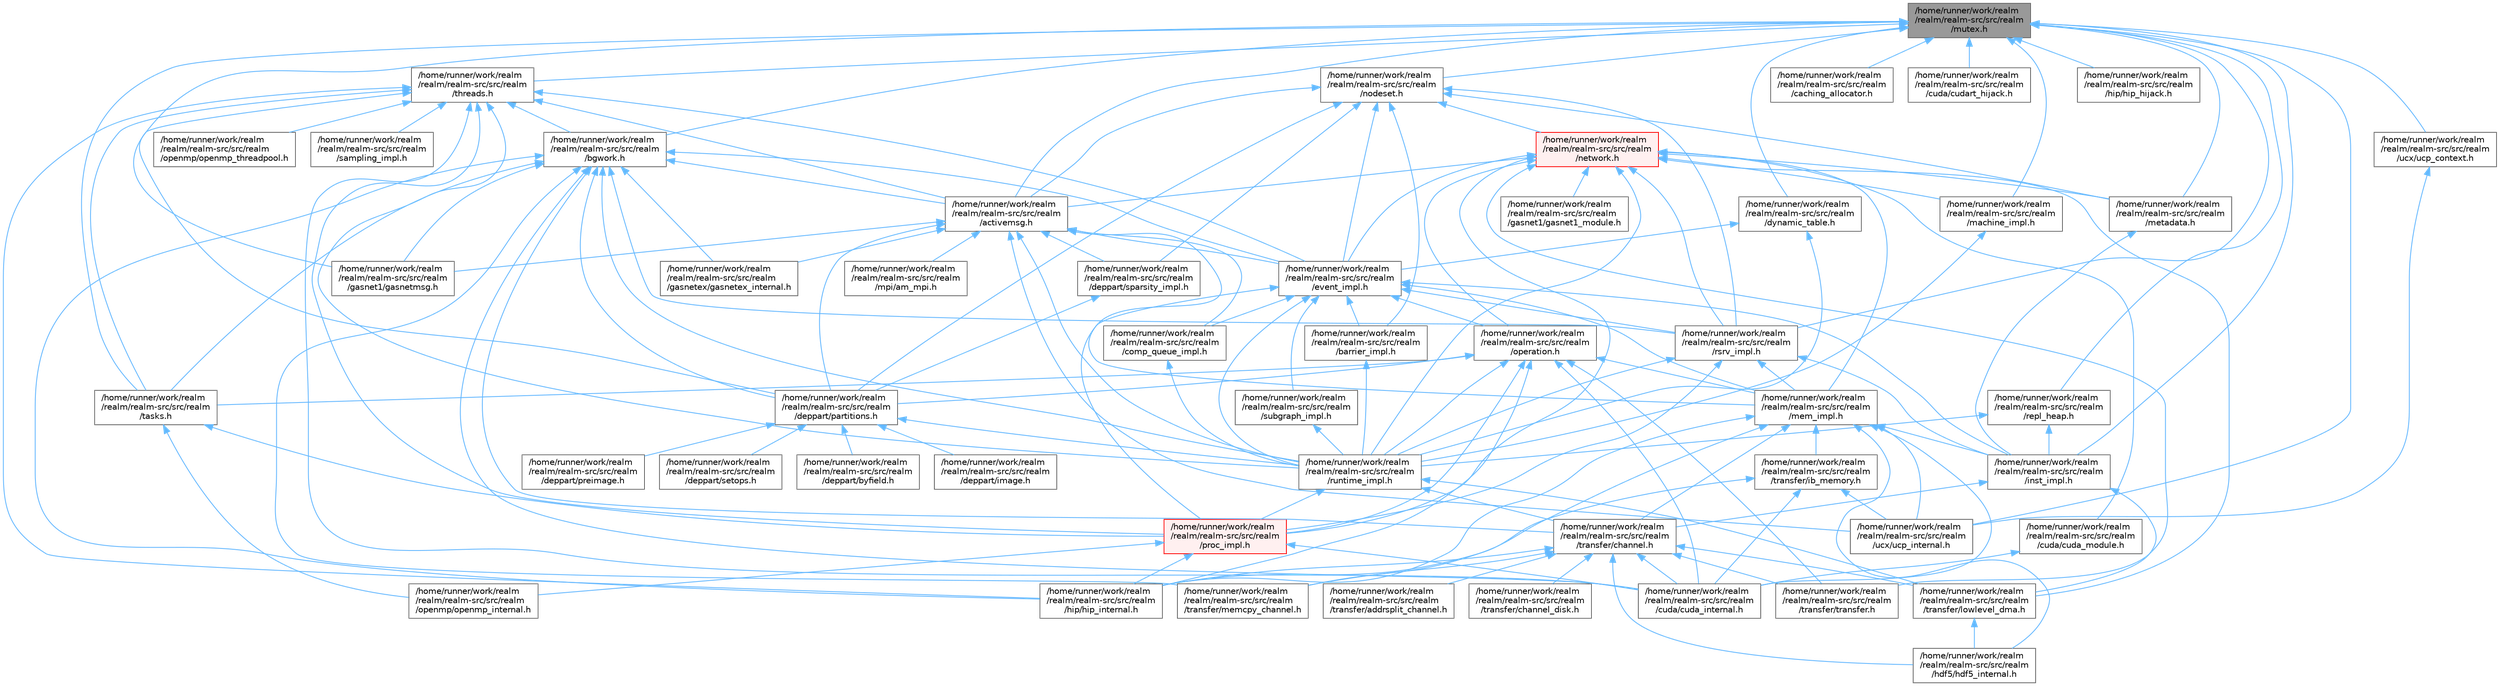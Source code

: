 digraph "/home/runner/work/realm/realm/realm-src/src/realm/mutex.h"
{
 // LATEX_PDF_SIZE
  bgcolor="transparent";
  edge [fontname=Helvetica,fontsize=10,labelfontname=Helvetica,labelfontsize=10];
  node [fontname=Helvetica,fontsize=10,shape=box,height=0.2,width=0.4];
  Node1 [id="Node000001",label="/home/runner/work/realm\l/realm/realm-src/src/realm\l/mutex.h",height=0.2,width=0.4,color="gray40", fillcolor="grey60", style="filled", fontcolor="black",tooltip=" "];
  Node1 -> Node2 [id="edge1_Node000001_Node000002",dir="back",color="steelblue1",style="solid",tooltip=" "];
  Node2 [id="Node000002",label="/home/runner/work/realm\l/realm/realm-src/src/realm\l/activemsg.h",height=0.2,width=0.4,color="grey40", fillcolor="white", style="filled",URL="$activemsg_8h.html",tooltip=" "];
  Node2 -> Node3 [id="edge2_Node000002_Node000003",dir="back",color="steelblue1",style="solid",tooltip=" "];
  Node3 [id="Node000003",label="/home/runner/work/realm\l/realm/realm-src/src/realm\l/comp_queue_impl.h",height=0.2,width=0.4,color="grey40", fillcolor="white", style="filled",URL="$comp__queue__impl_8h.html",tooltip=" "];
  Node3 -> Node4 [id="edge3_Node000003_Node000004",dir="back",color="steelblue1",style="solid",tooltip=" "];
  Node4 [id="Node000004",label="/home/runner/work/realm\l/realm/realm-src/src/realm\l/runtime_impl.h",height=0.2,width=0.4,color="grey40", fillcolor="white", style="filled",URL="$runtime__impl_8h.html",tooltip=" "];
  Node4 -> Node5 [id="edge4_Node000004_Node000005",dir="back",color="steelblue1",style="solid",tooltip=" "];
  Node5 [id="Node000005",label="/home/runner/work/realm\l/realm/realm-src/src/realm\l/proc_impl.h",height=0.2,width=0.4,color="red", fillcolor="#FFF0F0", style="filled",URL="$proc__impl_8h.html",tooltip=" "];
  Node5 -> Node6 [id="edge5_Node000005_Node000006",dir="back",color="steelblue1",style="solid",tooltip=" "];
  Node6 [id="Node000006",label="/home/runner/work/realm\l/realm/realm-src/src/realm\l/cuda/cuda_internal.h",height=0.2,width=0.4,color="grey40", fillcolor="white", style="filled",URL="$cuda__internal_8h.html",tooltip=" "];
  Node5 -> Node7 [id="edge6_Node000005_Node000007",dir="back",color="steelblue1",style="solid",tooltip=" "];
  Node7 [id="Node000007",label="/home/runner/work/realm\l/realm/realm-src/src/realm\l/hip/hip_internal.h",height=0.2,width=0.4,color="grey40", fillcolor="white", style="filled",URL="$hip__internal_8h.html",tooltip=" "];
  Node5 -> Node9 [id="edge7_Node000005_Node000009",dir="back",color="steelblue1",style="solid",tooltip=" "];
  Node9 [id="Node000009",label="/home/runner/work/realm\l/realm/realm-src/src/realm\l/openmp/openmp_internal.h",height=0.2,width=0.4,color="grey40", fillcolor="white", style="filled",URL="$openmp__internal_8h.html",tooltip=" "];
  Node4 -> Node11 [id="edge8_Node000004_Node000011",dir="back",color="steelblue1",style="solid",tooltip=" "];
  Node11 [id="Node000011",label="/home/runner/work/realm\l/realm/realm-src/src/realm\l/transfer/channel.h",height=0.2,width=0.4,color="grey40", fillcolor="white", style="filled",URL="$channel_8h.html",tooltip=" "];
  Node11 -> Node6 [id="edge9_Node000011_Node000006",dir="back",color="steelblue1",style="solid",tooltip=" "];
  Node11 -> Node12 [id="edge10_Node000011_Node000012",dir="back",color="steelblue1",style="solid",tooltip=" "];
  Node12 [id="Node000012",label="/home/runner/work/realm\l/realm/realm-src/src/realm\l/hdf5/hdf5_internal.h",height=0.2,width=0.4,color="grey40", fillcolor="white", style="filled",URL="$hdf5__internal_8h.html",tooltip=" "];
  Node11 -> Node7 [id="edge11_Node000011_Node000007",dir="back",color="steelblue1",style="solid",tooltip=" "];
  Node11 -> Node13 [id="edge12_Node000011_Node000013",dir="back",color="steelblue1",style="solid",tooltip=" "];
  Node13 [id="Node000013",label="/home/runner/work/realm\l/realm/realm-src/src/realm\l/transfer/addrsplit_channel.h",height=0.2,width=0.4,color="grey40", fillcolor="white", style="filled",URL="$addrsplit__channel_8h.html",tooltip=" "];
  Node11 -> Node14 [id="edge13_Node000011_Node000014",dir="back",color="steelblue1",style="solid",tooltip=" "];
  Node14 [id="Node000014",label="/home/runner/work/realm\l/realm/realm-src/src/realm\l/transfer/channel_disk.h",height=0.2,width=0.4,color="grey40", fillcolor="white", style="filled",URL="$channel__disk_8h.html",tooltip=" "];
  Node11 -> Node15 [id="edge14_Node000011_Node000015",dir="back",color="steelblue1",style="solid",tooltip=" "];
  Node15 [id="Node000015",label="/home/runner/work/realm\l/realm/realm-src/src/realm\l/transfer/lowlevel_dma.h",height=0.2,width=0.4,color="grey40", fillcolor="white", style="filled",URL="$lowlevel__dma_8h.html",tooltip=" "];
  Node15 -> Node12 [id="edge15_Node000015_Node000012",dir="back",color="steelblue1",style="solid",tooltip=" "];
  Node11 -> Node16 [id="edge16_Node000011_Node000016",dir="back",color="steelblue1",style="solid",tooltip=" "];
  Node16 [id="Node000016",label="/home/runner/work/realm\l/realm/realm-src/src/realm\l/transfer/memcpy_channel.h",height=0.2,width=0.4,color="grey40", fillcolor="white", style="filled",URL="$memcpy__channel_8h.html",tooltip=" "];
  Node11 -> Node17 [id="edge17_Node000011_Node000017",dir="back",color="steelblue1",style="solid",tooltip=" "];
  Node17 [id="Node000017",label="/home/runner/work/realm\l/realm/realm-src/src/realm\l/transfer/transfer.h",height=0.2,width=0.4,color="grey40", fillcolor="white", style="filled",URL="$transfer_8h.html",tooltip=" "];
  Node4 -> Node15 [id="edge18_Node000004_Node000015",dir="back",color="steelblue1",style="solid",tooltip=" "];
  Node2 -> Node18 [id="edge19_Node000002_Node000018",dir="back",color="steelblue1",style="solid",tooltip=" "];
  Node18 [id="Node000018",label="/home/runner/work/realm\l/realm/realm-src/src/realm\l/deppart/partitions.h",height=0.2,width=0.4,color="grey40", fillcolor="white", style="filled",URL="$partitions_8h.html",tooltip=" "];
  Node18 -> Node19 [id="edge20_Node000018_Node000019",dir="back",color="steelblue1",style="solid",tooltip=" "];
  Node19 [id="Node000019",label="/home/runner/work/realm\l/realm/realm-src/src/realm\l/deppart/byfield.h",height=0.2,width=0.4,color="grey40", fillcolor="white", style="filled",URL="$byfield_8h.html",tooltip=" "];
  Node18 -> Node20 [id="edge21_Node000018_Node000020",dir="back",color="steelblue1",style="solid",tooltip=" "];
  Node20 [id="Node000020",label="/home/runner/work/realm\l/realm/realm-src/src/realm\l/deppart/image.h",height=0.2,width=0.4,color="grey40", fillcolor="white", style="filled",URL="$image_8h.html",tooltip=" "];
  Node18 -> Node21 [id="edge22_Node000018_Node000021",dir="back",color="steelblue1",style="solid",tooltip=" "];
  Node21 [id="Node000021",label="/home/runner/work/realm\l/realm/realm-src/src/realm\l/deppart/preimage.h",height=0.2,width=0.4,color="grey40", fillcolor="white", style="filled",URL="$preimage_8h.html",tooltip=" "];
  Node18 -> Node22 [id="edge23_Node000018_Node000022",dir="back",color="steelblue1",style="solid",tooltip=" "];
  Node22 [id="Node000022",label="/home/runner/work/realm\l/realm/realm-src/src/realm\l/deppart/setops.h",height=0.2,width=0.4,color="grey40", fillcolor="white", style="filled",URL="$setops_8h.html",tooltip=" "];
  Node18 -> Node4 [id="edge24_Node000018_Node000004",dir="back",color="steelblue1",style="solid",tooltip=" "];
  Node2 -> Node23 [id="edge25_Node000002_Node000023",dir="back",color="steelblue1",style="solid",tooltip=" "];
  Node23 [id="Node000023",label="/home/runner/work/realm\l/realm/realm-src/src/realm\l/deppart/sparsity_impl.h",height=0.2,width=0.4,color="grey40", fillcolor="white", style="filled",URL="$sparsity__impl_8h.html",tooltip=" "];
  Node23 -> Node18 [id="edge26_Node000023_Node000018",dir="back",color="steelblue1",style="solid",tooltip=" "];
  Node2 -> Node24 [id="edge27_Node000002_Node000024",dir="back",color="steelblue1",style="solid",tooltip=" "];
  Node24 [id="Node000024",label="/home/runner/work/realm\l/realm/realm-src/src/realm\l/event_impl.h",height=0.2,width=0.4,color="grey40", fillcolor="white", style="filled",URL="$event__impl_8h.html",tooltip=" "];
  Node24 -> Node25 [id="edge28_Node000024_Node000025",dir="back",color="steelblue1",style="solid",tooltip=" "];
  Node25 [id="Node000025",label="/home/runner/work/realm\l/realm/realm-src/src/realm\l/barrier_impl.h",height=0.2,width=0.4,color="grey40", fillcolor="white", style="filled",URL="$barrier__impl_8h.html",tooltip=" "];
  Node25 -> Node4 [id="edge29_Node000025_Node000004",dir="back",color="steelblue1",style="solid",tooltip=" "];
  Node24 -> Node3 [id="edge30_Node000024_Node000003",dir="back",color="steelblue1",style="solid",tooltip=" "];
  Node24 -> Node26 [id="edge31_Node000024_Node000026",dir="back",color="steelblue1",style="solid",tooltip=" "];
  Node26 [id="Node000026",label="/home/runner/work/realm\l/realm/realm-src/src/realm\l/inst_impl.h",height=0.2,width=0.4,color="grey40", fillcolor="white", style="filled",URL="$inst__impl_8h.html",tooltip=" "];
  Node26 -> Node11 [id="edge32_Node000026_Node000011",dir="back",color="steelblue1",style="solid",tooltip=" "];
  Node26 -> Node15 [id="edge33_Node000026_Node000015",dir="back",color="steelblue1",style="solid",tooltip=" "];
  Node24 -> Node27 [id="edge34_Node000024_Node000027",dir="back",color="steelblue1",style="solid",tooltip=" "];
  Node27 [id="Node000027",label="/home/runner/work/realm\l/realm/realm-src/src/realm\l/mem_impl.h",height=0.2,width=0.4,color="grey40", fillcolor="white", style="filled",URL="$mem__impl_8h.html",tooltip=" "];
  Node27 -> Node6 [id="edge35_Node000027_Node000006",dir="back",color="steelblue1",style="solid",tooltip=" "];
  Node27 -> Node12 [id="edge36_Node000027_Node000012",dir="back",color="steelblue1",style="solid",tooltip=" "];
  Node27 -> Node7 [id="edge37_Node000027_Node000007",dir="back",color="steelblue1",style="solid",tooltip=" "];
  Node27 -> Node26 [id="edge38_Node000027_Node000026",dir="back",color="steelblue1",style="solid",tooltip=" "];
  Node27 -> Node11 [id="edge39_Node000027_Node000011",dir="back",color="steelblue1",style="solid",tooltip=" "];
  Node27 -> Node28 [id="edge40_Node000027_Node000028",dir="back",color="steelblue1",style="solid",tooltip=" "];
  Node28 [id="Node000028",label="/home/runner/work/realm\l/realm/realm-src/src/realm\l/transfer/ib_memory.h",height=0.2,width=0.4,color="grey40", fillcolor="white", style="filled",URL="$ib__memory_8h.html",tooltip=" "];
  Node28 -> Node6 [id="edge41_Node000028_Node000006",dir="back",color="steelblue1",style="solid",tooltip=" "];
  Node28 -> Node7 [id="edge42_Node000028_Node000007",dir="back",color="steelblue1",style="solid",tooltip=" "];
  Node28 -> Node29 [id="edge43_Node000028_Node000029",dir="back",color="steelblue1",style="solid",tooltip=" "];
  Node29 [id="Node000029",label="/home/runner/work/realm\l/realm/realm-src/src/realm\l/ucx/ucp_internal.h",height=0.2,width=0.4,color="grey40", fillcolor="white", style="filled",URL="$ucp__internal_8h.html",tooltip=" "];
  Node27 -> Node16 [id="edge44_Node000027_Node000016",dir="back",color="steelblue1",style="solid",tooltip=" "];
  Node27 -> Node29 [id="edge45_Node000027_Node000029",dir="back",color="steelblue1",style="solid",tooltip=" "];
  Node24 -> Node30 [id="edge46_Node000024_Node000030",dir="back",color="steelblue1",style="solid",tooltip=" "];
  Node30 [id="Node000030",label="/home/runner/work/realm\l/realm/realm-src/src/realm\l/operation.h",height=0.2,width=0.4,color="grey40", fillcolor="white", style="filled",URL="$operation_8h.html",tooltip=" "];
  Node30 -> Node6 [id="edge47_Node000030_Node000006",dir="back",color="steelblue1",style="solid",tooltip=" "];
  Node30 -> Node18 [id="edge48_Node000030_Node000018",dir="back",color="steelblue1",style="solid",tooltip=" "];
  Node30 -> Node7 [id="edge49_Node000030_Node000007",dir="back",color="steelblue1",style="solid",tooltip=" "];
  Node30 -> Node27 [id="edge50_Node000030_Node000027",dir="back",color="steelblue1",style="solid",tooltip=" "];
  Node30 -> Node5 [id="edge51_Node000030_Node000005",dir="back",color="steelblue1",style="solid",tooltip=" "];
  Node30 -> Node4 [id="edge52_Node000030_Node000004",dir="back",color="steelblue1",style="solid",tooltip=" "];
  Node30 -> Node31 [id="edge53_Node000030_Node000031",dir="back",color="steelblue1",style="solid",tooltip=" "];
  Node31 [id="Node000031",label="/home/runner/work/realm\l/realm/realm-src/src/realm\l/tasks.h",height=0.2,width=0.4,color="grey40", fillcolor="white", style="filled",URL="$tasks_8h.html",tooltip=" "];
  Node31 -> Node9 [id="edge54_Node000031_Node000009",dir="back",color="steelblue1",style="solid",tooltip=" "];
  Node31 -> Node5 [id="edge55_Node000031_Node000005",dir="back",color="steelblue1",style="solid",tooltip=" "];
  Node30 -> Node17 [id="edge56_Node000030_Node000017",dir="back",color="steelblue1",style="solid",tooltip=" "];
  Node24 -> Node5 [id="edge57_Node000024_Node000005",dir="back",color="steelblue1",style="solid",tooltip=" "];
  Node24 -> Node32 [id="edge58_Node000024_Node000032",dir="back",color="steelblue1",style="solid",tooltip=" "];
  Node32 [id="Node000032",label="/home/runner/work/realm\l/realm/realm-src/src/realm\l/rsrv_impl.h",height=0.2,width=0.4,color="grey40", fillcolor="white", style="filled",URL="$rsrv__impl_8h.html",tooltip=" "];
  Node32 -> Node26 [id="edge59_Node000032_Node000026",dir="back",color="steelblue1",style="solid",tooltip=" "];
  Node32 -> Node27 [id="edge60_Node000032_Node000027",dir="back",color="steelblue1",style="solid",tooltip=" "];
  Node32 -> Node5 [id="edge61_Node000032_Node000005",dir="back",color="steelblue1",style="solid",tooltip=" "];
  Node32 -> Node4 [id="edge62_Node000032_Node000004",dir="back",color="steelblue1",style="solid",tooltip=" "];
  Node24 -> Node4 [id="edge63_Node000024_Node000004",dir="back",color="steelblue1",style="solid",tooltip=" "];
  Node24 -> Node33 [id="edge64_Node000024_Node000033",dir="back",color="steelblue1",style="solid",tooltip=" "];
  Node33 [id="Node000033",label="/home/runner/work/realm\l/realm/realm-src/src/realm\l/subgraph_impl.h",height=0.2,width=0.4,color="grey40", fillcolor="white", style="filled",URL="$subgraph__impl_8h.html",tooltip=" "];
  Node33 -> Node4 [id="edge65_Node000033_Node000004",dir="back",color="steelblue1",style="solid",tooltip=" "];
  Node2 -> Node34 [id="edge66_Node000002_Node000034",dir="back",color="steelblue1",style="solid",tooltip=" "];
  Node34 [id="Node000034",label="/home/runner/work/realm\l/realm/realm-src/src/realm\l/gasnet1/gasnetmsg.h",height=0.2,width=0.4,color="grey40", fillcolor="white", style="filled",URL="$gasnetmsg_8h.html",tooltip=" "];
  Node2 -> Node35 [id="edge67_Node000002_Node000035",dir="back",color="steelblue1",style="solid",tooltip=" "];
  Node35 [id="Node000035",label="/home/runner/work/realm\l/realm/realm-src/src/realm\l/gasnetex/gasnetex_internal.h",height=0.2,width=0.4,color="grey40", fillcolor="white", style="filled",URL="$gasnetex__internal_8h.html",tooltip=" "];
  Node2 -> Node27 [id="edge68_Node000002_Node000027",dir="back",color="steelblue1",style="solid",tooltip=" "];
  Node2 -> Node36 [id="edge69_Node000002_Node000036",dir="back",color="steelblue1",style="solid",tooltip=" "];
  Node36 [id="Node000036",label="/home/runner/work/realm\l/realm/realm-src/src/realm\l/mpi/am_mpi.h",height=0.2,width=0.4,color="grey40", fillcolor="white", style="filled",URL="$am__mpi_8h.html",tooltip=" "];
  Node2 -> Node4 [id="edge70_Node000002_Node000004",dir="back",color="steelblue1",style="solid",tooltip=" "];
  Node2 -> Node29 [id="edge71_Node000002_Node000029",dir="back",color="steelblue1",style="solid",tooltip=" "];
  Node1 -> Node37 [id="edge72_Node000001_Node000037",dir="back",color="steelblue1",style="solid",tooltip=" "];
  Node37 [id="Node000037",label="/home/runner/work/realm\l/realm/realm-src/src/realm\l/bgwork.h",height=0.2,width=0.4,color="grey40", fillcolor="white", style="filled",URL="$bgwork_8h.html",tooltip=" "];
  Node37 -> Node2 [id="edge73_Node000037_Node000002",dir="back",color="steelblue1",style="solid",tooltip=" "];
  Node37 -> Node6 [id="edge74_Node000037_Node000006",dir="back",color="steelblue1",style="solid",tooltip=" "];
  Node37 -> Node18 [id="edge75_Node000037_Node000018",dir="back",color="steelblue1",style="solid",tooltip=" "];
  Node37 -> Node24 [id="edge76_Node000037_Node000024",dir="back",color="steelblue1",style="solid",tooltip=" "];
  Node37 -> Node34 [id="edge77_Node000037_Node000034",dir="back",color="steelblue1",style="solid",tooltip=" "];
  Node37 -> Node35 [id="edge78_Node000037_Node000035",dir="back",color="steelblue1",style="solid",tooltip=" "];
  Node37 -> Node7 [id="edge79_Node000037_Node000007",dir="back",color="steelblue1",style="solid",tooltip=" "];
  Node37 -> Node32 [id="edge80_Node000037_Node000032",dir="back",color="steelblue1",style="solid",tooltip=" "];
  Node37 -> Node4 [id="edge81_Node000037_Node000004",dir="back",color="steelblue1",style="solid",tooltip=" "];
  Node37 -> Node31 [id="edge82_Node000037_Node000031",dir="back",color="steelblue1",style="solid",tooltip=" "];
  Node37 -> Node11 [id="edge83_Node000037_Node000011",dir="back",color="steelblue1",style="solid",tooltip=" "];
  Node37 -> Node16 [id="edge84_Node000037_Node000016",dir="back",color="steelblue1",style="solid",tooltip=" "];
  Node1 -> Node38 [id="edge85_Node000001_Node000038",dir="back",color="steelblue1",style="solid",tooltip=" "];
  Node38 [id="Node000038",label="/home/runner/work/realm\l/realm/realm-src/src/realm\l/caching_allocator.h",height=0.2,width=0.4,color="grey40", fillcolor="white", style="filled",URL="$caching__allocator_8h.html",tooltip=" "];
  Node1 -> Node39 [id="edge86_Node000001_Node000039",dir="back",color="steelblue1",style="solid",tooltip=" "];
  Node39 [id="Node000039",label="/home/runner/work/realm\l/realm/realm-src/src/realm\l/cuda/cudart_hijack.h",height=0.2,width=0.4,color="grey40", fillcolor="white", style="filled",URL="$cudart__hijack_8h.html",tooltip=" "];
  Node1 -> Node40 [id="edge87_Node000001_Node000040",dir="back",color="steelblue1",style="solid",tooltip=" "];
  Node40 [id="Node000040",label="/home/runner/work/realm\l/realm/realm-src/src/realm\l/dynamic_table.h",height=0.2,width=0.4,color="grey40", fillcolor="white", style="filled",URL="$dynamic__table_8h.html",tooltip=" "];
  Node40 -> Node24 [id="edge88_Node000040_Node000024",dir="back",color="steelblue1",style="solid",tooltip=" "];
  Node40 -> Node4 [id="edge89_Node000040_Node000004",dir="back",color="steelblue1",style="solid",tooltip=" "];
  Node1 -> Node34 [id="edge90_Node000001_Node000034",dir="back",color="steelblue1",style="solid",tooltip=" "];
  Node1 -> Node41 [id="edge91_Node000001_Node000041",dir="back",color="steelblue1",style="solid",tooltip=" "];
  Node41 [id="Node000041",label="/home/runner/work/realm\l/realm/realm-src/src/realm\l/hip/hip_hijack.h",height=0.2,width=0.4,color="grey40", fillcolor="white", style="filled",URL="$hip__hijack_8h.html",tooltip=" "];
  Node1 -> Node26 [id="edge92_Node000001_Node000026",dir="back",color="steelblue1",style="solid",tooltip=" "];
  Node1 -> Node42 [id="edge93_Node000001_Node000042",dir="back",color="steelblue1",style="solid",tooltip=" "];
  Node42 [id="Node000042",label="/home/runner/work/realm\l/realm/realm-src/src/realm\l/machine_impl.h",height=0.2,width=0.4,color="grey40", fillcolor="white", style="filled",URL="$machine__impl_8h.html",tooltip=" "];
  Node42 -> Node4 [id="edge94_Node000042_Node000004",dir="back",color="steelblue1",style="solid",tooltip=" "];
  Node1 -> Node43 [id="edge95_Node000001_Node000043",dir="back",color="steelblue1",style="solid",tooltip=" "];
  Node43 [id="Node000043",label="/home/runner/work/realm\l/realm/realm-src/src/realm\l/metadata.h",height=0.2,width=0.4,color="grey40", fillcolor="white", style="filled",URL="$metadata_8h.html",tooltip=" "];
  Node43 -> Node26 [id="edge96_Node000043_Node000026",dir="back",color="steelblue1",style="solid",tooltip=" "];
  Node1 -> Node44 [id="edge97_Node000001_Node000044",dir="back",color="steelblue1",style="solid",tooltip=" "];
  Node44 [id="Node000044",label="/home/runner/work/realm\l/realm/realm-src/src/realm\l/nodeset.h",height=0.2,width=0.4,color="grey40", fillcolor="white", style="filled",URL="$nodeset_8h.html",tooltip=" "];
  Node44 -> Node2 [id="edge98_Node000044_Node000002",dir="back",color="steelblue1",style="solid",tooltip=" "];
  Node44 -> Node25 [id="edge99_Node000044_Node000025",dir="back",color="steelblue1",style="solid",tooltip=" "];
  Node44 -> Node18 [id="edge100_Node000044_Node000018",dir="back",color="steelblue1",style="solid",tooltip=" "];
  Node44 -> Node23 [id="edge101_Node000044_Node000023",dir="back",color="steelblue1",style="solid",tooltip=" "];
  Node44 -> Node24 [id="edge102_Node000044_Node000024",dir="back",color="steelblue1",style="solid",tooltip=" "];
  Node44 -> Node43 [id="edge103_Node000044_Node000043",dir="back",color="steelblue1",style="solid",tooltip=" "];
  Node44 -> Node45 [id="edge104_Node000044_Node000045",dir="back",color="steelblue1",style="solid",tooltip=" "];
  Node45 [id="Node000045",label="/home/runner/work/realm\l/realm/realm-src/src/realm\l/network.h",height=0.2,width=0.4,color="red", fillcolor="#FFF0F0", style="filled",URL="$network_8h.html",tooltip=" "];
  Node45 -> Node2 [id="edge105_Node000045_Node000002",dir="back",color="steelblue1",style="solid",tooltip=" "];
  Node45 -> Node46 [id="edge106_Node000045_Node000046",dir="back",color="steelblue1",style="solid",tooltip=" "];
  Node46 [id="Node000046",label="/home/runner/work/realm\l/realm/realm-src/src/realm\l/cuda/cuda_module.h",height=0.2,width=0.4,color="grey40", fillcolor="white", style="filled",URL="$cuda__module_8h.html",tooltip=" "];
  Node46 -> Node6 [id="edge107_Node000046_Node000006",dir="back",color="steelblue1",style="solid",tooltip=" "];
  Node45 -> Node24 [id="edge108_Node000045_Node000024",dir="back",color="steelblue1",style="solid",tooltip=" "];
  Node45 -> Node47 [id="edge109_Node000045_Node000047",dir="back",color="steelblue1",style="solid",tooltip=" "];
  Node47 [id="Node000047",label="/home/runner/work/realm\l/realm/realm-src/src/realm\l/gasnet1/gasnet1_module.h",height=0.2,width=0.4,color="grey40", fillcolor="white", style="filled",URL="$gasnet1__module_8h.html",tooltip=" "];
  Node45 -> Node42 [id="edge110_Node000045_Node000042",dir="back",color="steelblue1",style="solid",tooltip=" "];
  Node45 -> Node27 [id="edge111_Node000045_Node000027",dir="back",color="steelblue1",style="solid",tooltip=" "];
  Node45 -> Node43 [id="edge112_Node000045_Node000043",dir="back",color="steelblue1",style="solid",tooltip=" "];
  Node45 -> Node30 [id="edge113_Node000045_Node000030",dir="back",color="steelblue1",style="solid",tooltip=" "];
  Node45 -> Node5 [id="edge114_Node000045_Node000005",dir="back",color="steelblue1",style="solid",tooltip=" "];
  Node45 -> Node32 [id="edge115_Node000045_Node000032",dir="back",color="steelblue1",style="solid",tooltip=" "];
  Node45 -> Node4 [id="edge116_Node000045_Node000004",dir="back",color="steelblue1",style="solid",tooltip=" "];
  Node45 -> Node15 [id="edge117_Node000045_Node000015",dir="back",color="steelblue1",style="solid",tooltip=" "];
  Node45 -> Node17 [id="edge118_Node000045_Node000017",dir="back",color="steelblue1",style="solid",tooltip=" "];
  Node44 -> Node32 [id="edge119_Node000044_Node000032",dir="back",color="steelblue1",style="solid",tooltip=" "];
  Node1 -> Node52 [id="edge120_Node000001_Node000052",dir="back",color="steelblue1",style="solid",tooltip=" "];
  Node52 [id="Node000052",label="/home/runner/work/realm\l/realm/realm-src/src/realm\l/repl_heap.h",height=0.2,width=0.4,color="grey40", fillcolor="white", style="filled",URL="$repl__heap_8h.html",tooltip=" "];
  Node52 -> Node26 [id="edge121_Node000052_Node000026",dir="back",color="steelblue1",style="solid",tooltip=" "];
  Node52 -> Node4 [id="edge122_Node000052_Node000004",dir="back",color="steelblue1",style="solid",tooltip=" "];
  Node1 -> Node32 [id="edge123_Node000001_Node000032",dir="back",color="steelblue1",style="solid",tooltip=" "];
  Node1 -> Node31 [id="edge124_Node000001_Node000031",dir="back",color="steelblue1",style="solid",tooltip=" "];
  Node1 -> Node53 [id="edge125_Node000001_Node000053",dir="back",color="steelblue1",style="solid",tooltip=" "];
  Node53 [id="Node000053",label="/home/runner/work/realm\l/realm/realm-src/src/realm\l/threads.h",height=0.2,width=0.4,color="grey40", fillcolor="white", style="filled",URL="$threads_8h.html",tooltip=" "];
  Node53 -> Node2 [id="edge126_Node000053_Node000002",dir="back",color="steelblue1",style="solid",tooltip=" "];
  Node53 -> Node37 [id="edge127_Node000053_Node000037",dir="back",color="steelblue1",style="solid",tooltip=" "];
  Node53 -> Node6 [id="edge128_Node000053_Node000006",dir="back",color="steelblue1",style="solid",tooltip=" "];
  Node53 -> Node18 [id="edge129_Node000053_Node000018",dir="back",color="steelblue1",style="solid",tooltip=" "];
  Node53 -> Node24 [id="edge130_Node000053_Node000024",dir="back",color="steelblue1",style="solid",tooltip=" "];
  Node53 -> Node7 [id="edge131_Node000053_Node000007",dir="back",color="steelblue1",style="solid",tooltip=" "];
  Node53 -> Node54 [id="edge132_Node000053_Node000054",dir="back",color="steelblue1",style="solid",tooltip=" "];
  Node54 [id="Node000054",label="/home/runner/work/realm\l/realm/realm-src/src/realm\l/openmp/openmp_threadpool.h",height=0.2,width=0.4,color="grey40", fillcolor="white", style="filled",URL="$openmp__threadpool_8h.html",tooltip=" "];
  Node53 -> Node5 [id="edge133_Node000053_Node000005",dir="back",color="steelblue1",style="solid",tooltip=" "];
  Node53 -> Node4 [id="edge134_Node000053_Node000004",dir="back",color="steelblue1",style="solid",tooltip=" "];
  Node53 -> Node55 [id="edge135_Node000053_Node000055",dir="back",color="steelblue1",style="solid",tooltip=" "];
  Node55 [id="Node000055",label="/home/runner/work/realm\l/realm/realm-src/src/realm\l/sampling_impl.h",height=0.2,width=0.4,color="grey40", fillcolor="white", style="filled",URL="$sampling__impl_8h.html",tooltip=" "];
  Node53 -> Node31 [id="edge136_Node000053_Node000031",dir="back",color="steelblue1",style="solid",tooltip=" "];
  Node1 -> Node56 [id="edge137_Node000001_Node000056",dir="back",color="steelblue1",style="solid",tooltip=" "];
  Node56 [id="Node000056",label="/home/runner/work/realm\l/realm/realm-src/src/realm\l/ucx/ucp_context.h",height=0.2,width=0.4,color="grey40", fillcolor="white", style="filled",URL="$ucp__context_8h.html",tooltip=" "];
  Node56 -> Node29 [id="edge138_Node000056_Node000029",dir="back",color="steelblue1",style="solid",tooltip=" "];
  Node1 -> Node29 [id="edge139_Node000001_Node000029",dir="back",color="steelblue1",style="solid",tooltip=" "];
}
